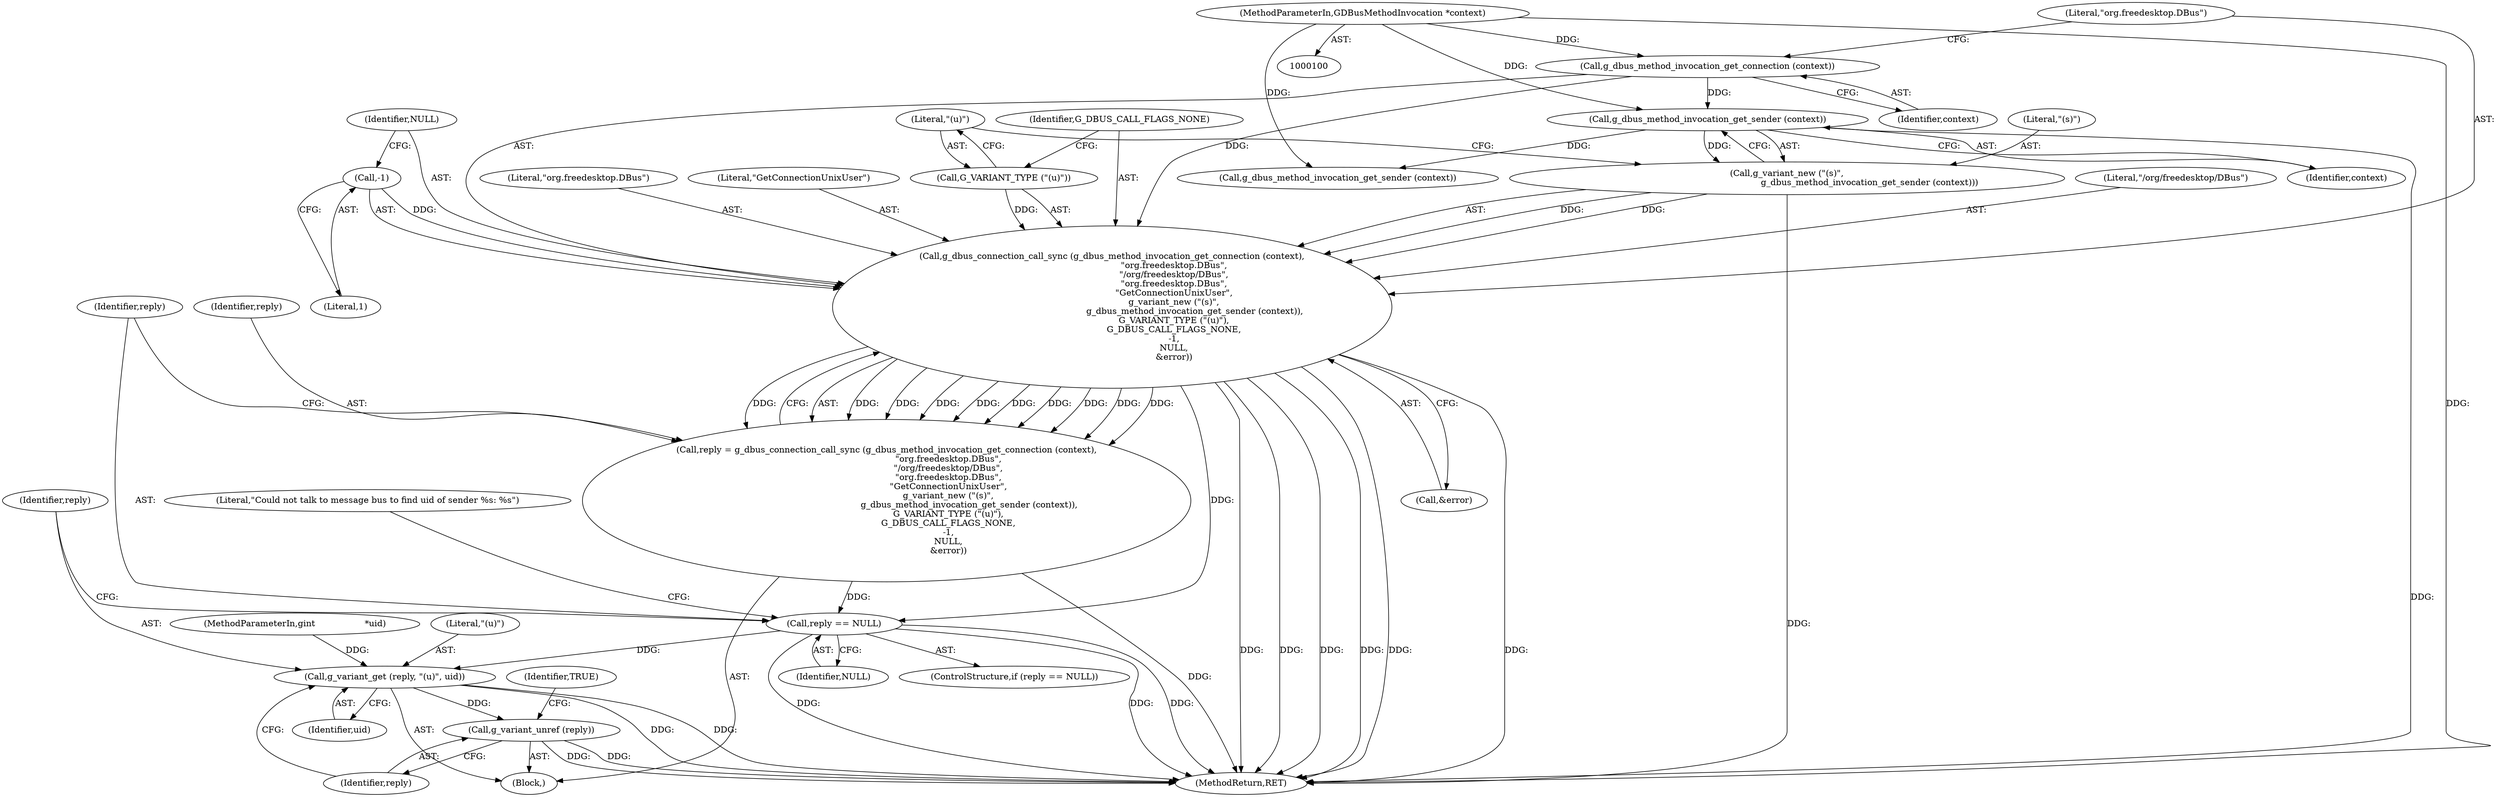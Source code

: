 digraph "0_accountsservice_26213aa0e0d8dca5f36cc23f6942525224cbe9f5@API" {
"1000111" [label="(Call,g_dbus_connection_call_sync (g_dbus_method_invocation_get_connection (context),\n                                             \"org.freedesktop.DBus\",\n                                             \"/org/freedesktop/DBus\",\n                                             \"org.freedesktop.DBus\",\n                                             \"GetConnectionUnixUser\",\n                                             g_variant_new (\"(s)\",\n                                                            g_dbus_method_invocation_get_sender (context)),\n                                             G_VARIANT_TYPE (\"(u)\"),\n                                             G_DBUS_CALL_FLAGS_NONE,\n                                             -1,\n                                             NULL,\n                                             &error))"];
"1000112" [label="(Call,g_dbus_method_invocation_get_connection (context))"];
"1000101" [label="(MethodParameterIn,GDBusMethodInvocation *context)"];
"1000118" [label="(Call,g_variant_new (\"(s)\",\n                                                            g_dbus_method_invocation_get_sender (context)))"];
"1000120" [label="(Call,g_dbus_method_invocation_get_sender (context))"];
"1000122" [label="(Call,G_VARIANT_TYPE (\"(u)\"))"];
"1000125" [label="(Call,-1)"];
"1000109" [label="(Call,reply = g_dbus_connection_call_sync (g_dbus_method_invocation_get_connection (context),\n                                             \"org.freedesktop.DBus\",\n                                             \"/org/freedesktop/DBus\",\n                                             \"org.freedesktop.DBus\",\n                                             \"GetConnectionUnixUser\",\n                                             g_variant_new (\"(s)\",\n                                                            g_dbus_method_invocation_get_sender (context)),\n                                             G_VARIANT_TYPE (\"(u)\"),\n                                             G_DBUS_CALL_FLAGS_NONE,\n                                             -1,\n                                             NULL,\n                                             &error))"];
"1000131" [label="(Call,reply == NULL)"];
"1000146" [label="(Call,g_variant_get (reply, \"(u)\", uid))"];
"1000150" [label="(Call,g_variant_unref (reply))"];
"1000110" [label="(Identifier,reply)"];
"1000111" [label="(Call,g_dbus_connection_call_sync (g_dbus_method_invocation_get_connection (context),\n                                             \"org.freedesktop.DBus\",\n                                             \"/org/freedesktop/DBus\",\n                                             \"org.freedesktop.DBus\",\n                                             \"GetConnectionUnixUser\",\n                                             g_variant_new (\"(s)\",\n                                                            g_dbus_method_invocation_get_sender (context)),\n                                             G_VARIANT_TYPE (\"(u)\"),\n                                             G_DBUS_CALL_FLAGS_NONE,\n                                             -1,\n                                             NULL,\n                                             &error))"];
"1000112" [label="(Call,g_dbus_method_invocation_get_connection (context))"];
"1000153" [label="(Identifier,TRUE)"];
"1000151" [label="(Identifier,reply)"];
"1000148" [label="(Literal,\"(u)\")"];
"1000114" [label="(Literal,\"org.freedesktop.DBus\")"];
"1000146" [label="(Call,g_variant_get (reply, \"(u)\", uid))"];
"1000150" [label="(Call,g_variant_unref (reply))"];
"1000116" [label="(Literal,\"org.freedesktop.DBus\")"];
"1000117" [label="(Literal,\"GetConnectionUnixUser\")"];
"1000121" [label="(Identifier,context)"];
"1000154" [label="(MethodReturn,RET)"];
"1000137" [label="(Call,g_dbus_method_invocation_get_sender (context))"];
"1000149" [label="(Identifier,uid)"];
"1000127" [label="(Identifier,NULL)"];
"1000120" [label="(Call,g_dbus_method_invocation_get_sender (context))"];
"1000131" [label="(Call,reply == NULL)"];
"1000115" [label="(Literal,\"/org/freedesktop/DBus\")"];
"1000103" [label="(Block,)"];
"1000102" [label="(MethodParameterIn,gint                  *uid)"];
"1000126" [label="(Literal,1)"];
"1000128" [label="(Call,&error)"];
"1000125" [label="(Call,-1)"];
"1000130" [label="(ControlStructure,if (reply == NULL))"];
"1000132" [label="(Identifier,reply)"];
"1000119" [label="(Literal,\"(s)\")"];
"1000101" [label="(MethodParameterIn,GDBusMethodInvocation *context)"];
"1000123" [label="(Literal,\"(u)\")"];
"1000136" [label="(Literal,\"Could not talk to message bus to find uid of sender %s: %s\")"];
"1000124" [label="(Identifier,G_DBUS_CALL_FLAGS_NONE)"];
"1000147" [label="(Identifier,reply)"];
"1000133" [label="(Identifier,NULL)"];
"1000118" [label="(Call,g_variant_new (\"(s)\",\n                                                            g_dbus_method_invocation_get_sender (context)))"];
"1000113" [label="(Identifier,context)"];
"1000109" [label="(Call,reply = g_dbus_connection_call_sync (g_dbus_method_invocation_get_connection (context),\n                                             \"org.freedesktop.DBus\",\n                                             \"/org/freedesktop/DBus\",\n                                             \"org.freedesktop.DBus\",\n                                             \"GetConnectionUnixUser\",\n                                             g_variant_new (\"(s)\",\n                                                            g_dbus_method_invocation_get_sender (context)),\n                                             G_VARIANT_TYPE (\"(u)\"),\n                                             G_DBUS_CALL_FLAGS_NONE,\n                                             -1,\n                                             NULL,\n                                             &error))"];
"1000122" [label="(Call,G_VARIANT_TYPE (\"(u)\"))"];
"1000111" -> "1000109"  [label="AST: "];
"1000111" -> "1000128"  [label="CFG: "];
"1000112" -> "1000111"  [label="AST: "];
"1000114" -> "1000111"  [label="AST: "];
"1000115" -> "1000111"  [label="AST: "];
"1000116" -> "1000111"  [label="AST: "];
"1000117" -> "1000111"  [label="AST: "];
"1000118" -> "1000111"  [label="AST: "];
"1000122" -> "1000111"  [label="AST: "];
"1000124" -> "1000111"  [label="AST: "];
"1000125" -> "1000111"  [label="AST: "];
"1000127" -> "1000111"  [label="AST: "];
"1000128" -> "1000111"  [label="AST: "];
"1000109" -> "1000111"  [label="CFG: "];
"1000111" -> "1000154"  [label="DDG: "];
"1000111" -> "1000154"  [label="DDG: "];
"1000111" -> "1000154"  [label="DDG: "];
"1000111" -> "1000154"  [label="DDG: "];
"1000111" -> "1000154"  [label="DDG: "];
"1000111" -> "1000154"  [label="DDG: "];
"1000111" -> "1000109"  [label="DDG: "];
"1000111" -> "1000109"  [label="DDG: "];
"1000111" -> "1000109"  [label="DDG: "];
"1000111" -> "1000109"  [label="DDG: "];
"1000111" -> "1000109"  [label="DDG: "];
"1000111" -> "1000109"  [label="DDG: "];
"1000111" -> "1000109"  [label="DDG: "];
"1000111" -> "1000109"  [label="DDG: "];
"1000111" -> "1000109"  [label="DDG: "];
"1000111" -> "1000109"  [label="DDG: "];
"1000112" -> "1000111"  [label="DDG: "];
"1000118" -> "1000111"  [label="DDG: "];
"1000118" -> "1000111"  [label="DDG: "];
"1000122" -> "1000111"  [label="DDG: "];
"1000125" -> "1000111"  [label="DDG: "];
"1000111" -> "1000131"  [label="DDG: "];
"1000112" -> "1000113"  [label="CFG: "];
"1000113" -> "1000112"  [label="AST: "];
"1000114" -> "1000112"  [label="CFG: "];
"1000101" -> "1000112"  [label="DDG: "];
"1000112" -> "1000120"  [label="DDG: "];
"1000101" -> "1000100"  [label="AST: "];
"1000101" -> "1000154"  [label="DDG: "];
"1000101" -> "1000120"  [label="DDG: "];
"1000101" -> "1000137"  [label="DDG: "];
"1000118" -> "1000120"  [label="CFG: "];
"1000119" -> "1000118"  [label="AST: "];
"1000120" -> "1000118"  [label="AST: "];
"1000123" -> "1000118"  [label="CFG: "];
"1000118" -> "1000154"  [label="DDG: "];
"1000120" -> "1000118"  [label="DDG: "];
"1000120" -> "1000121"  [label="CFG: "];
"1000121" -> "1000120"  [label="AST: "];
"1000120" -> "1000154"  [label="DDG: "];
"1000120" -> "1000137"  [label="DDG: "];
"1000122" -> "1000123"  [label="CFG: "];
"1000123" -> "1000122"  [label="AST: "];
"1000124" -> "1000122"  [label="CFG: "];
"1000125" -> "1000126"  [label="CFG: "];
"1000126" -> "1000125"  [label="AST: "];
"1000127" -> "1000125"  [label="CFG: "];
"1000109" -> "1000103"  [label="AST: "];
"1000110" -> "1000109"  [label="AST: "];
"1000132" -> "1000109"  [label="CFG: "];
"1000109" -> "1000154"  [label="DDG: "];
"1000109" -> "1000131"  [label="DDG: "];
"1000131" -> "1000130"  [label="AST: "];
"1000131" -> "1000133"  [label="CFG: "];
"1000132" -> "1000131"  [label="AST: "];
"1000133" -> "1000131"  [label="AST: "];
"1000136" -> "1000131"  [label="CFG: "];
"1000147" -> "1000131"  [label="CFG: "];
"1000131" -> "1000154"  [label="DDG: "];
"1000131" -> "1000154"  [label="DDG: "];
"1000131" -> "1000154"  [label="DDG: "];
"1000131" -> "1000146"  [label="DDG: "];
"1000146" -> "1000103"  [label="AST: "];
"1000146" -> "1000149"  [label="CFG: "];
"1000147" -> "1000146"  [label="AST: "];
"1000148" -> "1000146"  [label="AST: "];
"1000149" -> "1000146"  [label="AST: "];
"1000151" -> "1000146"  [label="CFG: "];
"1000146" -> "1000154"  [label="DDG: "];
"1000146" -> "1000154"  [label="DDG: "];
"1000102" -> "1000146"  [label="DDG: "];
"1000146" -> "1000150"  [label="DDG: "];
"1000150" -> "1000103"  [label="AST: "];
"1000150" -> "1000151"  [label="CFG: "];
"1000151" -> "1000150"  [label="AST: "];
"1000153" -> "1000150"  [label="CFG: "];
"1000150" -> "1000154"  [label="DDG: "];
"1000150" -> "1000154"  [label="DDG: "];
}

